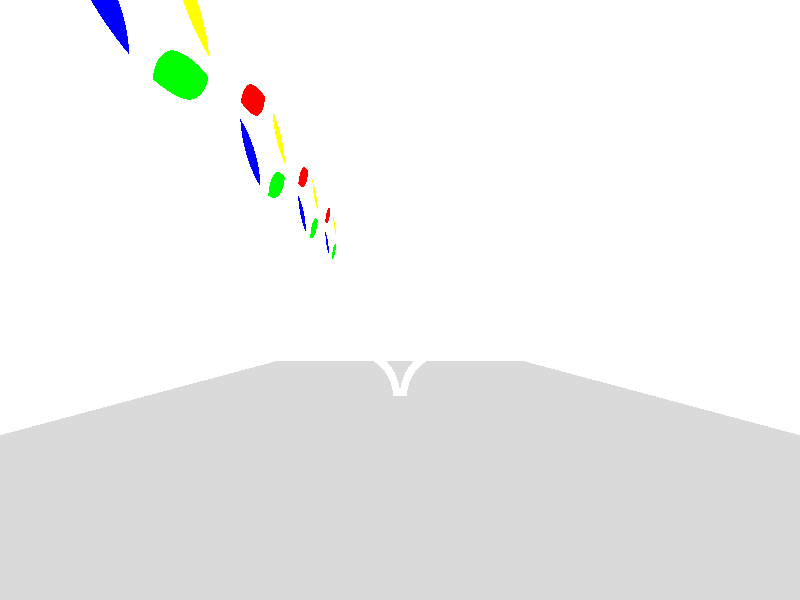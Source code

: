 #include "colors.inc"
#include "glass.inc"
#include "textures.inc"

global_settings {
  assumed_gamma 1

  photons {
    count 500000
    media 100
  }

  radiosity {
    pretrace_start 0.04
    pretrace_end   0.01
    count 400

    nearest_count 10
    error_bound 0.5
    recursion_limit 3

    low_error_factor 0.5
    gray_threshold 0.0
    minimum_reuse 0.015
    brightness 0.4

    adc_bailout 0.01/2
  }

}

camera {
  location <0,-5,1>
  sky <0,0,1>
  right -x * image_width/image_height
  look_at <0,0,1.5>
  angle 110
}

// External light source
light_source { <-150,0,40> 1 }

// Moving external light source
//light_source { <-150 * cos(clock*pi), 0, 150 * sin(clock*pi)> color White
//  rotate <75,0,0>
//  rotate <0,0,-80>
//}

background { color White }

// Used with radiosity
#declare Finish = finish { ambient 0 diffuse 0.75 }

// Used with Photons only
//#declare Finish = finish { ambient 0.1 diffuse 0.75 }
//light_source { <0,-5,4.5> media_interaction off photons { reflection off } }


plane { z 0
  texture {
    pigment { color rgb <.7,.7,.7> }
    finish { Finish }
  }
}

// room
union {
  box { <-0.25,-4,0> <0.25,4,3> translate <-4,0,0> }
  box { <-0.25, -4,0> <0.25,4,5> translate <4,0,0> }
  box { <-4,-0.25,0> <4,0.25,3> translate <0,4,0> }
  box { <-2.25,-0.25,3> <4,0.25,5> translate <0,4,0>}
  box { <-4,-4,2.75> <-2,4,3> }
  box { <-2.25,-4,4.75> <4,4,5> }

  texture {
    pigment {color White}
    finish { Finish }
  }
}

#declare Ring =
difference {
  cylinder { <0,0,0> <0,0,0.1> 1 }
  cylinder { <0,0,-0.1> <0,0,0.2> 0.9 }
}

#declare RingCenter = cylinder { <0,0,0> <0,0,0.05> 0.95 }

#declare Rose =
intersection {
  cylinder { <0,0,-0.1> <0,0,0.2> 1}
  union {
    object { Ring translate <-1,-1,0> }
    object { Ring translate <-1,1,0> }
    object { Ring translate <1,1,0> }
    object { Ring translate <1,-1,0> }
    box { <-0.4142,-0.05,0> <0.4142,0.05,0.1> rotate <0,0,45> }
    box { <-0.4142,-0.05,0> <0.4142,0.05,0.1> rotate <0,0,-45> }
  }
}

#declare RoseGlass =
intersection {
  cylinder { <0,0,-0.1> <0,0,0.2> 1 }
  union {
    object { RingCenter texture { pigment { rgbf <1.0,0.0,0.0,0.9> } } translate <-1,-1,0> }
    object { RingCenter texture { pigment { rgbf <1.0,1.0,0.0,0.9> } } translate <-1,1,0> }
    object { RingCenter texture { pigment { rgbf <0.0,1.0,0.0,0.9> } } translate <1,1,0> }
    object { RingCenter texture { pigment { rgbf <0.0,0.0,1.0,0.9> } } translate <1,-1,0> }
  }
}

// window wall
difference {
  box { <-2.1,-4,3> <-2,4,5> }
  #for (i, -3, 3, 2)
    sphere { <-2,i,3.75> 0.75}
  #end
  texture {
    pigment {color White}
    finish { Finish }
  }
}

// Rose frame in center
object {
  Rose
  pigment { color White}
  finish { reflection <1,1,1> }
  photons {target reflection on}
  rotate <45,0,0>
  translate <0,0,0.65>
}

// Rose frames in wall
#for (i, -3, 3, 2)
object { Rose
  texture {
    pigment {color White}
    finish { Finish }
  }
  scale <0.75,0.75,1>
  rotate <0,90,0>
  translate <-2.1,i,3.75>
}
#end

// Rose glass in wall
#for (i, -3, 3, 2)
object { RoseGlass
  photons { pass_through }
  scale <0.75,0.75,1>
  rotate <0,90,0>
  translate <-2.1,i,3.75>
}
#end

// Reflective strip on right wall
box { <3.7,-4,2.4> <3.75,4,2.7>
  pigment {color White}
  finish { reflection <1,1,1> }
  photons {target reflection on }
}

// Scattering media box
/*
box { <-4,-4,0> <4,4,5>
  pigment { rgbt 1 } hollow
  interior {
    media {
      scattering { 1, 0.07 extinction 0.01 }
      samples 30
    }
  }
  photons { pass_through }
}
*/
